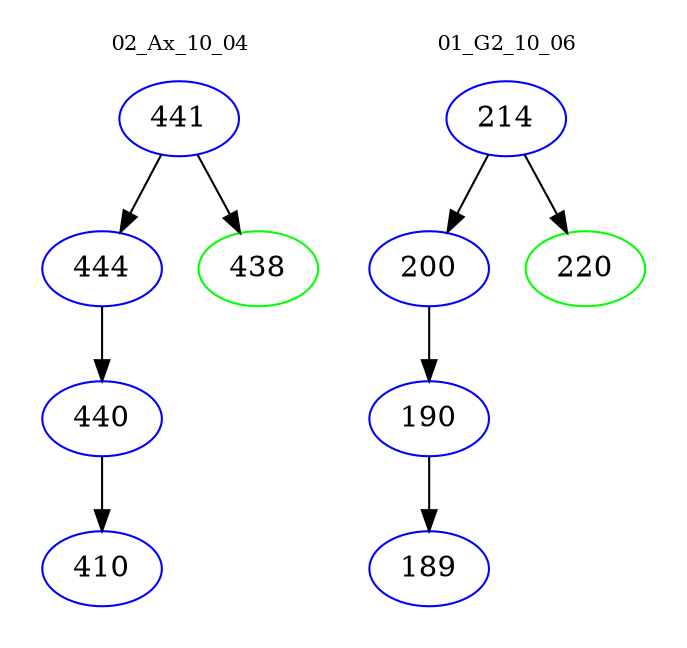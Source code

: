 digraph{
subgraph cluster_0 {
color = white
label = "02_Ax_10_04";
fontsize=10;
T0_441 [label="441", color="blue"]
T0_441 -> T0_444 [color="black"]
T0_444 [label="444", color="blue"]
T0_444 -> T0_440 [color="black"]
T0_440 [label="440", color="blue"]
T0_440 -> T0_410 [color="black"]
T0_410 [label="410", color="blue"]
T0_441 -> T0_438 [color="black"]
T0_438 [label="438", color="green"]
}
subgraph cluster_1 {
color = white
label = "01_G2_10_06";
fontsize=10;
T1_214 [label="214", color="blue"]
T1_214 -> T1_200 [color="black"]
T1_200 [label="200", color="blue"]
T1_200 -> T1_190 [color="black"]
T1_190 [label="190", color="blue"]
T1_190 -> T1_189 [color="black"]
T1_189 [label="189", color="blue"]
T1_214 -> T1_220 [color="black"]
T1_220 [label="220", color="green"]
}
}
